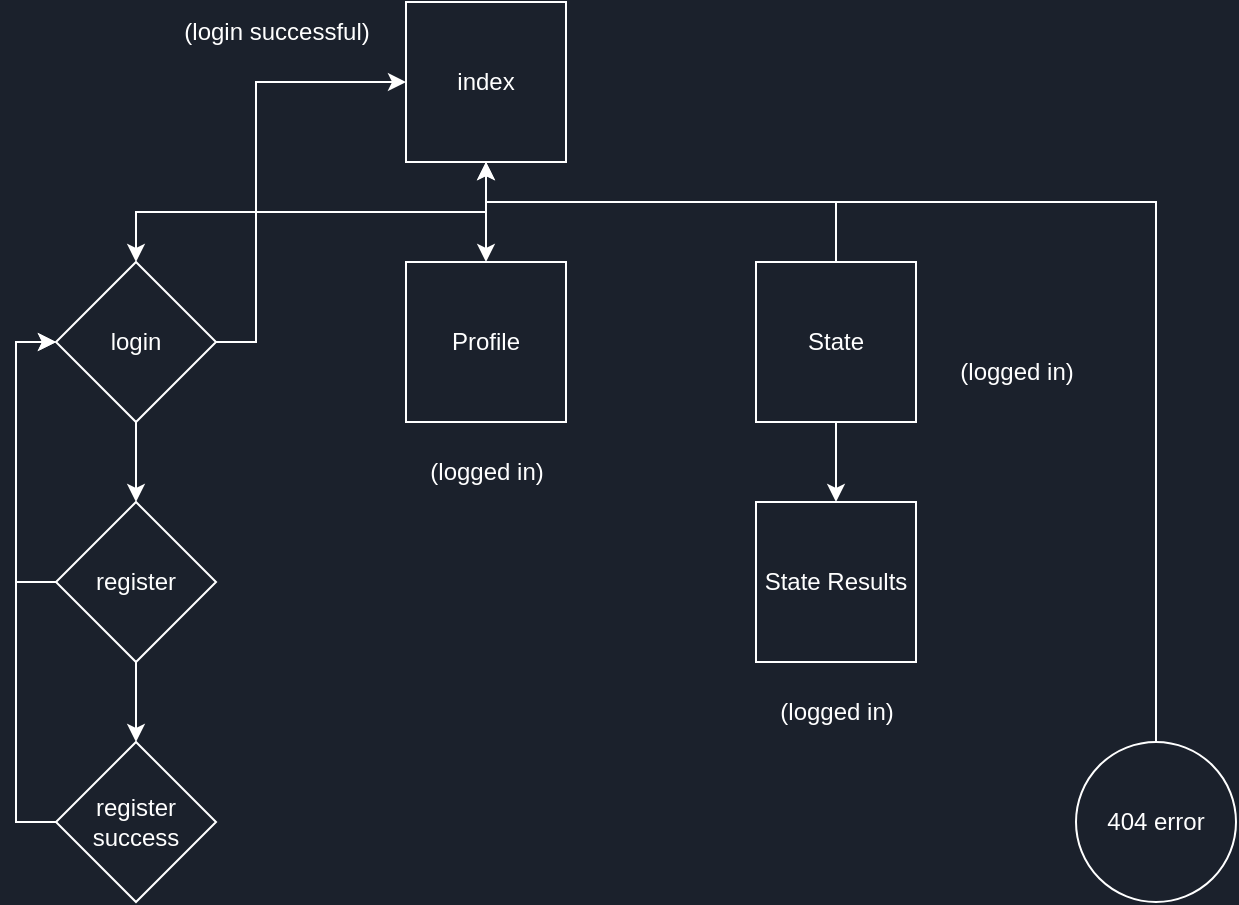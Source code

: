 <mxfile version="20.0.3" type="github">
  <diagram id="-VVeqpVQXJ7ovME0JESK" name="Page-1">
    <mxGraphModel dx="1422" dy="766" grid="1" gridSize="1000" guides="1" tooltips="1" connect="1" arrows="1" fold="1" page="1" pageScale="1" pageWidth="850" pageHeight="1100" background="#1B212C" math="0" shadow="0">
      <root>
        <mxCell id="0" />
        <mxCell id="1" parent="0" />
        <mxCell id="Y1LQo7NS9cqCmRV4xeTc-9" style="edgeStyle=orthogonalEdgeStyle;rounded=0;orthogonalLoop=1;jettySize=auto;html=1;entryX=0.5;entryY=0;entryDx=0;entryDy=0;strokeColor=#FFFFFF;fontColor=#FFFFFF;" edge="1" parent="1" source="Y1LQo7NS9cqCmRV4xeTc-1" target="Y1LQo7NS9cqCmRV4xeTc-5">
          <mxGeometry relative="1" as="geometry" />
        </mxCell>
        <mxCell id="Y1LQo7NS9cqCmRV4xeTc-10" style="edgeStyle=orthogonalEdgeStyle;rounded=0;orthogonalLoop=1;jettySize=auto;html=1;exitX=0.5;exitY=1;exitDx=0;exitDy=0;strokeColor=#FFFFFF;fontColor=#FFFFFF;" edge="1" parent="1" source="Y1LQo7NS9cqCmRV4xeTc-1" target="Y1LQo7NS9cqCmRV4xeTc-2">
          <mxGeometry relative="1" as="geometry" />
        </mxCell>
        <mxCell id="Y1LQo7NS9cqCmRV4xeTc-1" value="index" style="whiteSpace=wrap;html=1;aspect=fixed;strokeColor=#FFFFFF;fontColor=#FFFFFF;fillColor=#1B212C;" vertex="1" parent="1">
          <mxGeometry x="385" y="70" width="80" height="80" as="geometry" />
        </mxCell>
        <mxCell id="Y1LQo7NS9cqCmRV4xeTc-11" style="edgeStyle=orthogonalEdgeStyle;rounded=0;orthogonalLoop=1;jettySize=auto;html=1;entryX=0.5;entryY=0;entryDx=0;entryDy=0;strokeColor=#FFFFFF;fontColor=#FFFFFF;" edge="1" parent="1" source="Y1LQo7NS9cqCmRV4xeTc-2" target="Y1LQo7NS9cqCmRV4xeTc-3">
          <mxGeometry relative="1" as="geometry" />
        </mxCell>
        <mxCell id="Y1LQo7NS9cqCmRV4xeTc-15" style="edgeStyle=orthogonalEdgeStyle;rounded=0;orthogonalLoop=1;jettySize=auto;html=1;entryX=0;entryY=0.5;entryDx=0;entryDy=0;strokeColor=#FFFFFF;fontColor=#FFFFFF;" edge="1" parent="1" source="Y1LQo7NS9cqCmRV4xeTc-2" target="Y1LQo7NS9cqCmRV4xeTc-1">
          <mxGeometry relative="1" as="geometry">
            <Array as="points">
              <mxPoint x="310" y="240" />
              <mxPoint x="310" y="110" />
            </Array>
          </mxGeometry>
        </mxCell>
        <mxCell id="Y1LQo7NS9cqCmRV4xeTc-2" value="login" style="rhombus;whiteSpace=wrap;html=1;strokeColor=#FFFFFF;fontColor=#FFFFFF;fillColor=#1B212C;" vertex="1" parent="1">
          <mxGeometry x="210" y="200" width="80" height="80" as="geometry" />
        </mxCell>
        <mxCell id="Y1LQo7NS9cqCmRV4xeTc-12" style="edgeStyle=orthogonalEdgeStyle;rounded=0;orthogonalLoop=1;jettySize=auto;html=1;entryX=0.5;entryY=0;entryDx=0;entryDy=0;strokeColor=#FFFFFF;fontColor=#FFFFFF;" edge="1" parent="1" source="Y1LQo7NS9cqCmRV4xeTc-3" target="Y1LQo7NS9cqCmRV4xeTc-4">
          <mxGeometry relative="1" as="geometry" />
        </mxCell>
        <mxCell id="Y1LQo7NS9cqCmRV4xeTc-13" style="edgeStyle=orthogonalEdgeStyle;rounded=0;orthogonalLoop=1;jettySize=auto;html=1;entryX=0;entryY=0.5;entryDx=0;entryDy=0;strokeColor=#FFFFFF;fontColor=#FFFFFF;" edge="1" parent="1" source="Y1LQo7NS9cqCmRV4xeTc-3" target="Y1LQo7NS9cqCmRV4xeTc-2">
          <mxGeometry relative="1" as="geometry">
            <mxPoint x="200" y="240" as="targetPoint" />
            <Array as="points">
              <mxPoint x="190" y="360" />
              <mxPoint x="190" y="240" />
            </Array>
          </mxGeometry>
        </mxCell>
        <mxCell id="Y1LQo7NS9cqCmRV4xeTc-3" value="register" style="rhombus;whiteSpace=wrap;html=1;strokeColor=#FFFFFF;fontColor=#FFFFFF;fillColor=#1B212C;" vertex="1" parent="1">
          <mxGeometry x="210" y="320" width="80" height="80" as="geometry" />
        </mxCell>
        <mxCell id="Y1LQo7NS9cqCmRV4xeTc-14" style="edgeStyle=orthogonalEdgeStyle;rounded=0;orthogonalLoop=1;jettySize=auto;html=1;entryX=0;entryY=0.5;entryDx=0;entryDy=0;strokeColor=#FFFFFF;fontColor=#FFFFFF;" edge="1" parent="1" source="Y1LQo7NS9cqCmRV4xeTc-4" target="Y1LQo7NS9cqCmRV4xeTc-2">
          <mxGeometry relative="1" as="geometry">
            <mxPoint x="190" y="220" as="targetPoint" />
            <Array as="points">
              <mxPoint x="190" y="480" />
              <mxPoint x="190" y="240" />
            </Array>
          </mxGeometry>
        </mxCell>
        <mxCell id="Y1LQo7NS9cqCmRV4xeTc-4" value="register&lt;br&gt;success" style="rhombus;whiteSpace=wrap;html=1;strokeColor=#FFFFFF;fontColor=#FFFFFF;fillColor=#1B212C;" vertex="1" parent="1">
          <mxGeometry x="210" y="440" width="80" height="80" as="geometry" />
        </mxCell>
        <mxCell id="Y1LQo7NS9cqCmRV4xeTc-5" value="Profile" style="whiteSpace=wrap;html=1;aspect=fixed;strokeColor=#FFFFFF;fontColor=#FFFFFF;fillColor=#1B212C;" vertex="1" parent="1">
          <mxGeometry x="385" y="200" width="80" height="80" as="geometry" />
        </mxCell>
        <mxCell id="Y1LQo7NS9cqCmRV4xeTc-19" style="edgeStyle=orthogonalEdgeStyle;rounded=0;orthogonalLoop=1;jettySize=auto;html=1;entryX=0.5;entryY=1;entryDx=0;entryDy=0;strokeColor=#FFFFFF;fontColor=#FFFFFF;" edge="1" parent="1" source="Y1LQo7NS9cqCmRV4xeTc-6" target="Y1LQo7NS9cqCmRV4xeTc-1">
          <mxGeometry relative="1" as="geometry">
            <mxPoint x="480" y="150" as="targetPoint" />
            <Array as="points">
              <mxPoint x="600" y="170" />
              <mxPoint x="425" y="170" />
            </Array>
          </mxGeometry>
        </mxCell>
        <mxCell id="Y1LQo7NS9cqCmRV4xeTc-20" style="edgeStyle=orthogonalEdgeStyle;rounded=0;orthogonalLoop=1;jettySize=auto;html=1;entryX=0.5;entryY=0;entryDx=0;entryDy=0;strokeColor=#FFFFFF;fontColor=#FFFFFF;" edge="1" parent="1" source="Y1LQo7NS9cqCmRV4xeTc-6" target="Y1LQo7NS9cqCmRV4xeTc-7">
          <mxGeometry relative="1" as="geometry" />
        </mxCell>
        <mxCell id="Y1LQo7NS9cqCmRV4xeTc-6" value="State" style="whiteSpace=wrap;html=1;aspect=fixed;strokeColor=#FFFFFF;fontColor=#FFFFFF;fillColor=#1B212C;" vertex="1" parent="1">
          <mxGeometry x="560" y="200" width="80" height="80" as="geometry" />
        </mxCell>
        <mxCell id="Y1LQo7NS9cqCmRV4xeTc-7" value="State Results" style="whiteSpace=wrap;html=1;aspect=fixed;strokeColor=#FFFFFF;fontColor=#FFFFFF;fillColor=#1B212C;" vertex="1" parent="1">
          <mxGeometry x="560" y="320" width="80" height="80" as="geometry" />
        </mxCell>
        <mxCell id="Y1LQo7NS9cqCmRV4xeTc-21" style="edgeStyle=orthogonalEdgeStyle;rounded=0;orthogonalLoop=1;jettySize=auto;html=1;entryX=0.5;entryY=1;entryDx=0;entryDy=0;strokeColor=#FFFFFF;fontColor=#FFFFFF;" edge="1" parent="1" source="Y1LQo7NS9cqCmRV4xeTc-8" target="Y1LQo7NS9cqCmRV4xeTc-1">
          <mxGeometry relative="1" as="geometry">
            <mxPoint x="760" y="160" as="targetPoint" />
            <Array as="points">
              <mxPoint x="760" y="170" />
              <mxPoint x="425" y="170" />
            </Array>
          </mxGeometry>
        </mxCell>
        <mxCell id="Y1LQo7NS9cqCmRV4xeTc-8" value="404 error" style="ellipse;whiteSpace=wrap;html=1;aspect=fixed;strokeColor=#FFFFFF;fontColor=#FFFFFF;fillColor=#1B212C;" vertex="1" parent="1">
          <mxGeometry x="720" y="440" width="80" height="80" as="geometry" />
        </mxCell>
        <mxCell id="Y1LQo7NS9cqCmRV4xeTc-16" value="(login successful)" style="text;html=1;align=center;verticalAlign=middle;resizable=0;points=[];autosize=1;strokeColor=#1B212C;fillColor=none;fontColor=#FFFFFF;" vertex="1" parent="1">
          <mxGeometry x="260" y="70" width="120" height="30" as="geometry" />
        </mxCell>
        <mxCell id="Y1LQo7NS9cqCmRV4xeTc-17" value="(logged in)" style="text;html=1;align=center;verticalAlign=middle;resizable=0;points=[];autosize=1;strokeColor=#1B212C;fillColor=none;fontColor=#FFFFFF;" vertex="1" parent="1">
          <mxGeometry x="385" y="290" width="80" height="30" as="geometry" />
        </mxCell>
        <mxCell id="Y1LQo7NS9cqCmRV4xeTc-22" value="(logged in)" style="text;html=1;align=center;verticalAlign=middle;resizable=0;points=[];autosize=1;strokeColor=#1B212C;fillColor=none;fontColor=#FFFFFF;" vertex="1" parent="1">
          <mxGeometry x="650" y="240" width="80" height="30" as="geometry" />
        </mxCell>
        <mxCell id="Y1LQo7NS9cqCmRV4xeTc-23" value="(logged in)" style="text;html=1;align=center;verticalAlign=middle;resizable=0;points=[];autosize=1;strokeColor=#1B212C;fillColor=none;fontColor=#FFFFFF;" vertex="1" parent="1">
          <mxGeometry x="560" y="410" width="80" height="30" as="geometry" />
        </mxCell>
      </root>
    </mxGraphModel>
  </diagram>
</mxfile>
